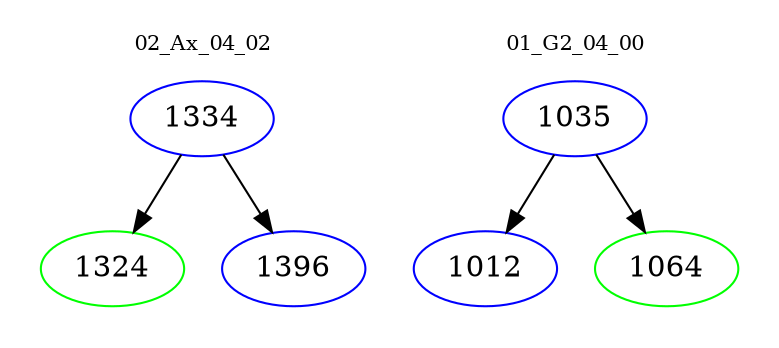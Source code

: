 digraph{
subgraph cluster_0 {
color = white
label = "02_Ax_04_02";
fontsize=10;
T0_1334 [label="1334", color="blue"]
T0_1334 -> T0_1324 [color="black"]
T0_1324 [label="1324", color="green"]
T0_1334 -> T0_1396 [color="black"]
T0_1396 [label="1396", color="blue"]
}
subgraph cluster_1 {
color = white
label = "01_G2_04_00";
fontsize=10;
T1_1035 [label="1035", color="blue"]
T1_1035 -> T1_1012 [color="black"]
T1_1012 [label="1012", color="blue"]
T1_1035 -> T1_1064 [color="black"]
T1_1064 [label="1064", color="green"]
}
}
